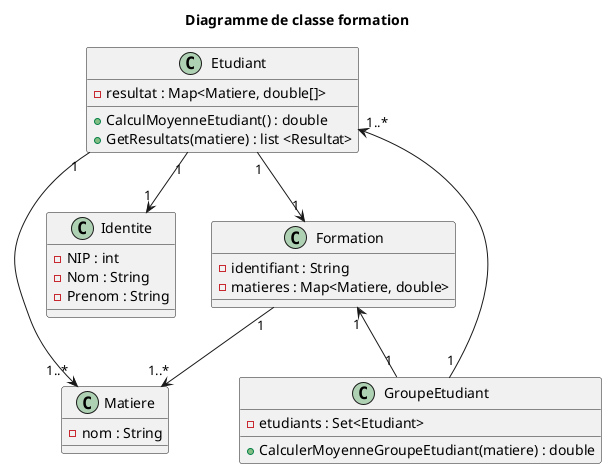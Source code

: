 @startuml diagramme de classe formation
title Diagramme de classe formation
class Etudiant {
    - resultat : Map<Matiere, double[]>
    + CalculMoyenneEtudiant() : double
    + GetResultats(matiere) : list <Resultat>
}

class Matiere {
    - nom : String
}

class Identite {
    - NIP : int
    - Nom : String
    - Prenom : String
}

class Formation {
    - identifiant : String
    - matieres : Map<Matiere, double>
}

class GroupeEtudiant {
    - etudiants : Set<Etudiant>
    + CalculerMoyenneGroupeEtudiant(matiere) : double
}

Etudiant "1" --> "1" Identite
Etudiant "1" --> "1..*" Matiere
Etudiant "1" --> "1" Formation
Formation "1" --> "1..*" Matiere
Formation "1" <-- "1" GroupeEtudiant
GroupeEtudiant "1" --> "1..*" Etudiant


@enduml
